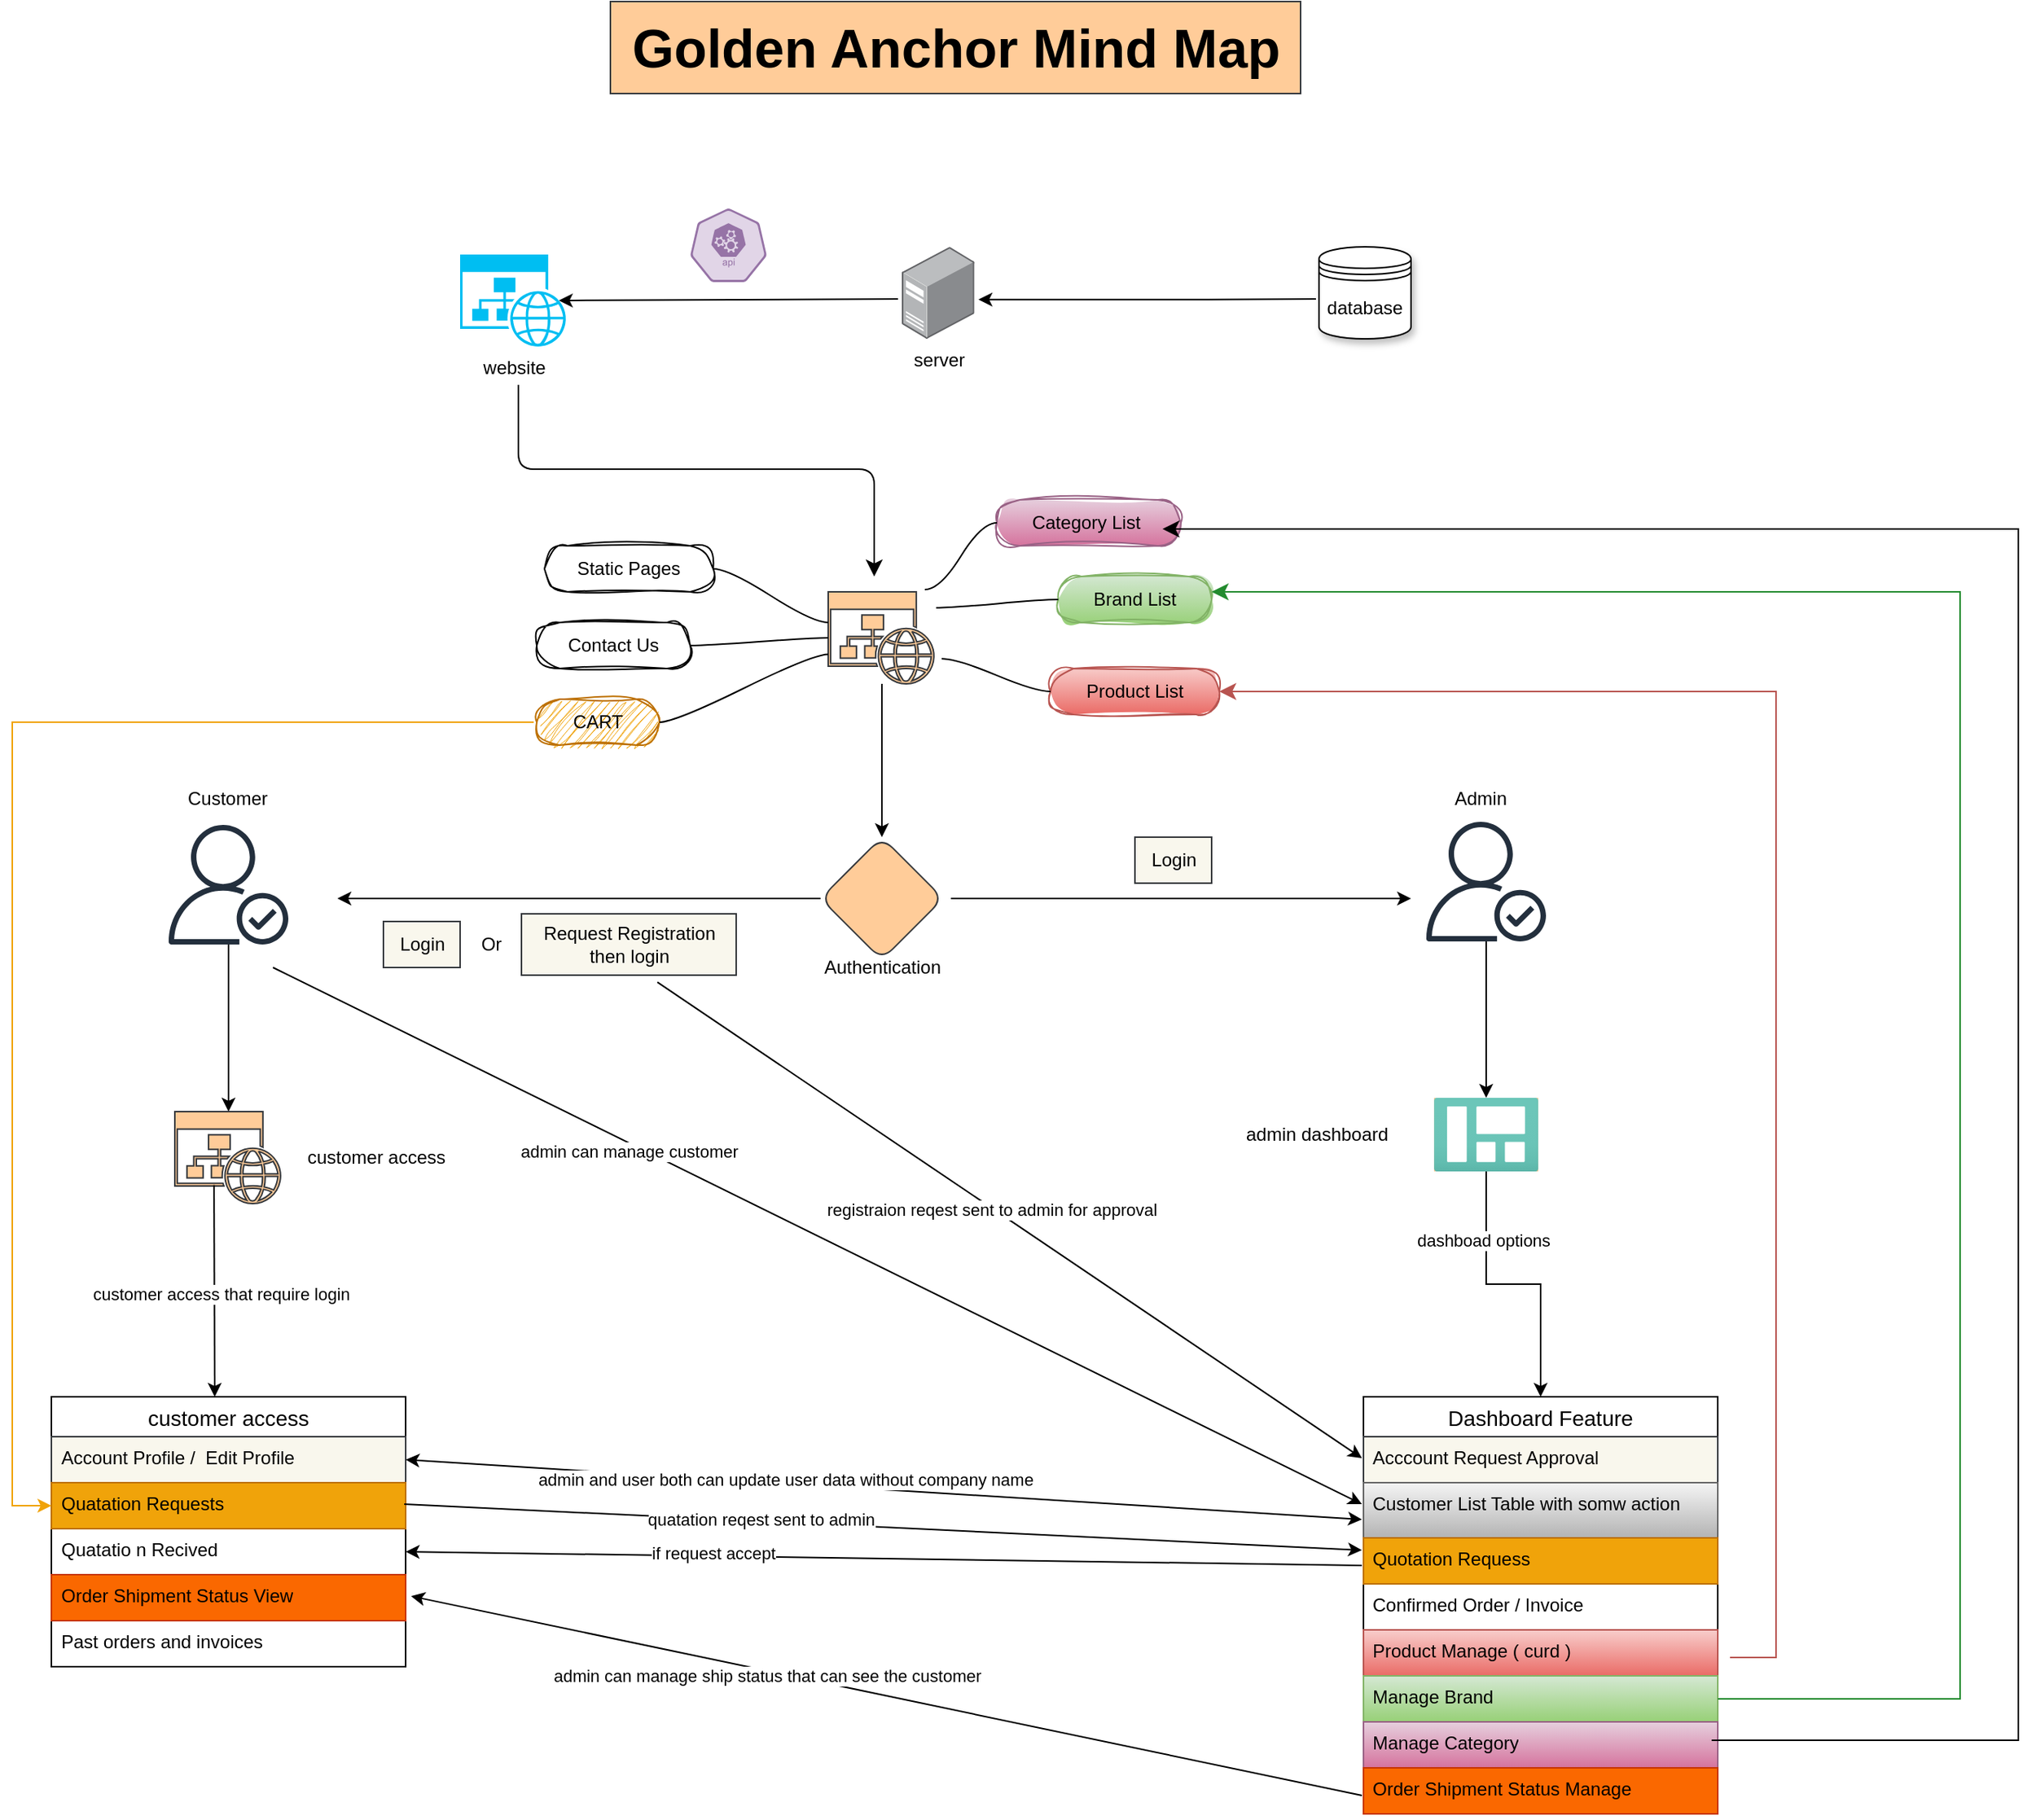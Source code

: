 <mxfile version="22.0.8" type="github">
  <diagram name="Page-1" id="X7dNlaw1ycAOgsmjk5F8">
    <mxGraphModel dx="1907" dy="1013" grid="1" gridSize="10" guides="1" tooltips="1" connect="1" arrows="1" fold="1" page="1" pageScale="1" pageWidth="850" pageHeight="1100" math="0" shadow="0">
      <root>
        <mxCell id="0" />
        <mxCell id="1" parent="0" />
        <mxCell id="vP9pcl3uwLg1Uck1mjrX-32" value="database" style="shape=datastore;whiteSpace=wrap;html=1;rounded=1;shadow=1;" vertex="1" parent="1">
          <mxGeometry x="1042" y="670" width="60" height="60" as="geometry" />
        </mxCell>
        <mxCell id="vP9pcl3uwLg1Uck1mjrX-33" value="server" style="image;points=[];aspect=fixed;html=1;align=center;shadow=0;dashed=0;image=img/lib/allied_telesis/computer_and_terminals/Server_Desktop.svg;rounded=1;" vertex="1" parent="1">
          <mxGeometry x="770" y="670" width="47.33" height="60" as="geometry" />
        </mxCell>
        <mxCell id="vP9pcl3uwLg1Uck1mjrX-34" value="" style="endArrow=classic;html=1;rounded=1;entryX=1.056;entryY=0.573;entryDx=0;entryDy=0;entryPerimeter=0;" edge="1" parent="1" target="vP9pcl3uwLg1Uck1mjrX-33">
          <mxGeometry width="50" height="50" relative="1" as="geometry">
            <mxPoint x="1040" y="704" as="sourcePoint" />
            <mxPoint x="892" y="704.41" as="targetPoint" />
            <Array as="points">
              <mxPoint x="960" y="704.41" />
            </Array>
          </mxGeometry>
        </mxCell>
        <mxCell id="vP9pcl3uwLg1Uck1mjrX-35" value="" style="html=1;dashed=0;whitespace=wrap;fillColor=#e1d5e7;strokeColor=#9673a6;points=[[0.005,0.63,0],[0.1,0.2,0],[0.9,0.2,0],[0.5,0,0],[0.995,0.63,0],[0.72,0.99,0],[0.5,1,0],[0.28,0.99,0]];verticalLabelPosition=bottom;align=center;verticalAlign=top;shape=mxgraph.kubernetes.icon;prIcon=api;rounded=1;" vertex="1" parent="1">
          <mxGeometry x="632" y="645" width="50" height="48" as="geometry" />
        </mxCell>
        <mxCell id="vP9pcl3uwLg1Uck1mjrX-36" value="" style="endArrow=classic;html=1;rounded=1;exitX=-0.053;exitY=0.567;exitDx=0;exitDy=0;exitPerimeter=0;entryX=0.92;entryY=0.5;entryDx=0;entryDy=0;entryPerimeter=0;" edge="1" parent="1" source="vP9pcl3uwLg1Uck1mjrX-33" target="vP9pcl3uwLg1Uck1mjrX-37">
          <mxGeometry width="50" height="50" relative="1" as="geometry">
            <mxPoint x="732" y="705" as="sourcePoint" />
            <mxPoint x="582" y="704.47" as="targetPoint" />
          </mxGeometry>
        </mxCell>
        <mxCell id="vP9pcl3uwLg1Uck1mjrX-37" value="website" style="verticalLabelPosition=bottom;html=1;verticalAlign=top;align=center;strokeColor=none;fillColor=#00BEF2;shape=mxgraph.azure.website_generic;pointerEvents=1;rounded=1;shadow=0;" vertex="1" parent="1">
          <mxGeometry x="482" y="675" width="70" height="60" as="geometry" />
        </mxCell>
        <mxCell id="vP9pcl3uwLg1Uck1mjrX-42" value="" style="edgeStyle=elbowEdgeStyle;elbow=vertical;endArrow=classic;html=1;curved=0;rounded=1;endSize=8;startSize=8;" edge="1" parent="1">
          <mxGeometry width="50" height="50" relative="1" as="geometry">
            <mxPoint x="520" y="760" as="sourcePoint" />
            <mxPoint x="752" y="885" as="targetPoint" />
            <Array as="points">
              <mxPoint x="622" y="815" />
            </Array>
          </mxGeometry>
        </mxCell>
        <mxCell id="vP9pcl3uwLg1Uck1mjrX-70" value="" style="edgeStyle=orthogonalEdgeStyle;rounded=1;orthogonalLoop=1;jettySize=auto;html=1;" edge="1" parent="1" source="vP9pcl3uwLg1Uck1mjrX-44" target="vP9pcl3uwLg1Uck1mjrX-69">
          <mxGeometry relative="1" as="geometry" />
        </mxCell>
        <mxCell id="vP9pcl3uwLg1Uck1mjrX-44" value="" style="verticalLabelPosition=bottom;html=1;verticalAlign=top;align=center;strokeColor=#36393d;fillColor=#ffcc99;shape=mxgraph.azure.website_generic;pointerEvents=1;rounded=1;" vertex="1" parent="1">
          <mxGeometry x="722" y="895" width="70" height="60" as="geometry" />
        </mxCell>
        <mxCell id="vP9pcl3uwLg1Uck1mjrX-45" value="Brand List" style="whiteSpace=wrap;html=1;rounded=1;arcSize=50;align=center;verticalAlign=middle;strokeWidth=1;autosize=1;spacing=4;treeFolding=1;treeMoving=1;newEdgeStyle={&quot;edgeStyle&quot;:&quot;entityRelationEdgeStyle&quot;,&quot;startArrow&quot;:&quot;none&quot;,&quot;endArrow&quot;:&quot;none&quot;,&quot;segment&quot;:10,&quot;curved&quot;:1,&quot;sourcePerimeterSpacing&quot;:0,&quot;targetPerimeterSpacing&quot;:0};sketch=1;curveFitting=1;jiggle=2;fillColor=#d5e8d4;gradientColor=#97d077;strokeColor=#82b366;" vertex="1" parent="1">
          <mxGeometry x="872" y="885" width="100" height="30" as="geometry" />
        </mxCell>
        <mxCell id="vP9pcl3uwLg1Uck1mjrX-46" value="" style="edgeStyle=entityRelationEdgeStyle;startArrow=none;endArrow=none;segment=10;curved=1;sourcePerimeterSpacing=0;targetPerimeterSpacing=0;rounded=1;exitX=1.005;exitY=0.173;exitDx=0;exitDy=0;exitPerimeter=0;" edge="1" target="vP9pcl3uwLg1Uck1mjrX-45" parent="1" source="vP9pcl3uwLg1Uck1mjrX-44">
          <mxGeometry relative="1" as="geometry">
            <mxPoint x="842" y="907" as="sourcePoint" />
            <Array as="points">
              <mxPoint x="782" y="905" />
              <mxPoint x="812" y="905" />
              <mxPoint x="802" y="907" />
            </Array>
          </mxGeometry>
        </mxCell>
        <mxCell id="vP9pcl3uwLg1Uck1mjrX-47" value="Product List" style="whiteSpace=wrap;html=1;rounded=1;arcSize=50;align=center;verticalAlign=middle;strokeWidth=1;autosize=1;spacing=4;treeFolding=1;treeMoving=1;newEdgeStyle={&quot;edgeStyle&quot;:&quot;entityRelationEdgeStyle&quot;,&quot;startArrow&quot;:&quot;none&quot;,&quot;endArrow&quot;:&quot;none&quot;,&quot;segment&quot;:10,&quot;curved&quot;:1,&quot;sourcePerimeterSpacing&quot;:0,&quot;targetPerimeterSpacing&quot;:0};sketch=1;curveFitting=1;jiggle=2;fillColor=#f8cecc;gradientColor=#ea6b66;strokeColor=#b85450;" vertex="1" parent="1">
          <mxGeometry x="867" y="945" width="110" height="30" as="geometry" />
        </mxCell>
        <mxCell id="vP9pcl3uwLg1Uck1mjrX-48" value="" style="edgeStyle=entityRelationEdgeStyle;startArrow=none;endArrow=none;segment=10;curved=1;sourcePerimeterSpacing=0;targetPerimeterSpacing=0;rounded=1;exitX=1.057;exitY=0.728;exitDx=0;exitDy=0;exitPerimeter=0;" edge="1" target="vP9pcl3uwLg1Uck1mjrX-47" parent="1" source="vP9pcl3uwLg1Uck1mjrX-44">
          <mxGeometry relative="1" as="geometry">
            <mxPoint x="842" y="967" as="sourcePoint" />
          </mxGeometry>
        </mxCell>
        <mxCell id="vP9pcl3uwLg1Uck1mjrX-49" value="Static Pages" style="whiteSpace=wrap;html=1;rounded=1;arcSize=50;align=center;verticalAlign=middle;strokeWidth=1;autosize=1;spacing=4;treeFolding=1;treeMoving=1;newEdgeStyle={&quot;edgeStyle&quot;:&quot;entityRelationEdgeStyle&quot;,&quot;startArrow&quot;:&quot;none&quot;,&quot;endArrow&quot;:&quot;none&quot;,&quot;segment&quot;:10,&quot;curved&quot;:1,&quot;sourcePerimeterSpacing&quot;:0,&quot;targetPerimeterSpacing&quot;:0};sketch=1;curveFitting=1;jiggle=2;" vertex="1" parent="1">
          <mxGeometry x="537" y="865" width="110" height="30" as="geometry" />
        </mxCell>
        <mxCell id="vP9pcl3uwLg1Uck1mjrX-50" value="" style="edgeStyle=entityRelationEdgeStyle;startArrow=none;endArrow=none;segment=10;curved=1;sourcePerimeterSpacing=0;targetPerimeterSpacing=0;rounded=1;exitX=0;exitY=0.333;exitDx=0;exitDy=0;exitPerimeter=0;" edge="1" target="vP9pcl3uwLg1Uck1mjrX-49" parent="1" source="vP9pcl3uwLg1Uck1mjrX-44">
          <mxGeometry relative="1" as="geometry">
            <mxPoint x="692" y="917.5" as="sourcePoint" />
            <Array as="points">
              <mxPoint x="712" y="915" />
              <mxPoint x="702" y="915" />
            </Array>
          </mxGeometry>
        </mxCell>
        <mxCell id="vP9pcl3uwLg1Uck1mjrX-51" value="Contact Us" style="whiteSpace=wrap;html=1;rounded=1;arcSize=50;align=center;verticalAlign=middle;strokeWidth=1;autosize=1;spacing=4;treeFolding=1;treeMoving=1;newEdgeStyle={&quot;edgeStyle&quot;:&quot;entityRelationEdgeStyle&quot;,&quot;startArrow&quot;:&quot;none&quot;,&quot;endArrow&quot;:&quot;none&quot;,&quot;segment&quot;:10,&quot;curved&quot;:1,&quot;sourcePerimeterSpacing&quot;:0,&quot;targetPerimeterSpacing&quot;:0};sketch=1;curveFitting=1;jiggle=2;" vertex="1" parent="1">
          <mxGeometry x="532" y="915" width="100" height="30" as="geometry" />
        </mxCell>
        <mxCell id="vP9pcl3uwLg1Uck1mjrX-52" value="" style="edgeStyle=entityRelationEdgeStyle;startArrow=none;endArrow=none;segment=10;curved=1;sourcePerimeterSpacing=0;targetPerimeterSpacing=0;rounded=1;exitX=0;exitY=0.5;exitDx=0;exitDy=0;exitPerimeter=0;" edge="1" target="vP9pcl3uwLg1Uck1mjrX-51" parent="1" source="vP9pcl3uwLg1Uck1mjrX-44">
          <mxGeometry relative="1" as="geometry">
            <mxPoint x="702" y="925" as="sourcePoint" />
          </mxGeometry>
        </mxCell>
        <mxCell id="vP9pcl3uwLg1Uck1mjrX-53" value="CART" style="whiteSpace=wrap;html=1;rounded=1;arcSize=50;align=center;verticalAlign=middle;strokeWidth=1;autosize=1;spacing=4;treeFolding=1;treeMoving=1;newEdgeStyle={&quot;edgeStyle&quot;:&quot;entityRelationEdgeStyle&quot;,&quot;startArrow&quot;:&quot;none&quot;,&quot;endArrow&quot;:&quot;none&quot;,&quot;segment&quot;:10,&quot;curved&quot;:1,&quot;sourcePerimeterSpacing&quot;:0,&quot;targetPerimeterSpacing&quot;:0};sketch=1;curveFitting=1;jiggle=2;fillColor=#f0a30a;fontColor=#000000;strokeColor=#BD7000;" vertex="1" parent="1">
          <mxGeometry x="532" y="965" width="80" height="30" as="geometry" />
        </mxCell>
        <mxCell id="vP9pcl3uwLg1Uck1mjrX-54" value="" style="edgeStyle=entityRelationEdgeStyle;startArrow=none;endArrow=none;segment=10;curved=1;sourcePerimeterSpacing=0;targetPerimeterSpacing=0;rounded=1;exitX=0;exitY=0.679;exitDx=0;exitDy=0;exitPerimeter=0;" edge="1" target="vP9pcl3uwLg1Uck1mjrX-53" parent="1" source="vP9pcl3uwLg1Uck1mjrX-44">
          <mxGeometry relative="1" as="geometry">
            <mxPoint x="722" y="925" as="sourcePoint" />
            <Array as="points">
              <mxPoint x="722" y="935" />
              <mxPoint x="722" y="935" />
            </Array>
          </mxGeometry>
        </mxCell>
        <mxCell id="vP9pcl3uwLg1Uck1mjrX-55" value="Category List&amp;nbsp;" style="whiteSpace=wrap;html=1;rounded=1;arcSize=50;align=center;verticalAlign=middle;strokeWidth=1;autosize=1;spacing=4;treeFolding=1;treeMoving=1;newEdgeStyle={&quot;edgeStyle&quot;:&quot;entityRelationEdgeStyle&quot;,&quot;startArrow&quot;:&quot;none&quot;,&quot;endArrow&quot;:&quot;none&quot;,&quot;segment&quot;:10,&quot;curved&quot;:1,&quot;sourcePerimeterSpacing&quot;:0,&quot;targetPerimeterSpacing&quot;:0};sketch=1;curveFitting=1;jiggle=2;fillColor=#e6d0de;gradientColor=#d5739d;strokeColor=#996185;" vertex="1" parent="1">
          <mxGeometry x="832" y="835" width="120" height="30" as="geometry" />
        </mxCell>
        <mxCell id="vP9pcl3uwLg1Uck1mjrX-56" value="" style="edgeStyle=entityRelationEdgeStyle;startArrow=none;endArrow=none;segment=10;curved=1;sourcePerimeterSpacing=0;targetPerimeterSpacing=0;rounded=1;exitX=0.9;exitY=-0.025;exitDx=0;exitDy=0;exitPerimeter=0;" edge="1" target="vP9pcl3uwLg1Uck1mjrX-55" parent="1" source="vP9pcl3uwLg1Uck1mjrX-44">
          <mxGeometry relative="1" as="geometry">
            <mxPoint x="812" y="877" as="sourcePoint" />
            <Array as="points">
              <mxPoint x="792" y="885" />
            </Array>
          </mxGeometry>
        </mxCell>
        <mxCell id="vP9pcl3uwLg1Uck1mjrX-69" value="&lt;div style=&quot;&quot;&gt;&lt;br&gt;&lt;/div&gt;" style="rhombus;whiteSpace=wrap;html=1;verticalAlign=top;fillColor=#ffcc99;strokeColor=#36393d;align=left;rounded=1;" vertex="1" parent="1">
          <mxGeometry x="717" y="1055" width="80" height="80" as="geometry" />
        </mxCell>
        <mxCell id="vP9pcl3uwLg1Uck1mjrX-75" value="Authentication" style="text;html=1;align=center;verticalAlign=middle;resizable=0;points=[];autosize=1;strokeColor=none;fillColor=none;" vertex="1" parent="1">
          <mxGeometry x="707" y="1125" width="100" height="30" as="geometry" />
        </mxCell>
        <mxCell id="vP9pcl3uwLg1Uck1mjrX-76" value="" style="endArrow=classic;html=1;rounded=0;" edge="1" parent="1">
          <mxGeometry width="50" height="50" relative="1" as="geometry">
            <mxPoint x="802" y="1095" as="sourcePoint" />
            <mxPoint x="1102" y="1095" as="targetPoint" />
          </mxGeometry>
        </mxCell>
        <mxCell id="vP9pcl3uwLg1Uck1mjrX-77" value="" style="endArrow=classic;html=1;rounded=0;exitX=0;exitY=0.5;exitDx=0;exitDy=0;" edge="1" parent="1" source="vP9pcl3uwLg1Uck1mjrX-69">
          <mxGeometry width="50" height="50" relative="1" as="geometry">
            <mxPoint x="712" y="1095" as="sourcePoint" />
            <mxPoint x="402" y="1095" as="targetPoint" />
          </mxGeometry>
        </mxCell>
        <mxCell id="vP9pcl3uwLg1Uck1mjrX-85" value="" style="edgeStyle=orthogonalEdgeStyle;rounded=0;orthogonalLoop=1;jettySize=auto;html=1;" edge="1" parent="1" source="vP9pcl3uwLg1Uck1mjrX-78" target="vP9pcl3uwLg1Uck1mjrX-84">
          <mxGeometry relative="1" as="geometry" />
        </mxCell>
        <mxCell id="vP9pcl3uwLg1Uck1mjrX-78" value="" style="outlineConnect=0;fontColor=#232F3E;gradientColor=none;fillColor=#232F3D;strokeColor=none;dashed=0;verticalLabelPosition=bottom;verticalAlign=top;align=center;html=1;fontSize=12;fontStyle=0;aspect=fixed;pointerEvents=1;shape=mxgraph.aws4.authenticated_user;" vertex="1" parent="1">
          <mxGeometry x="1112" y="1045" width="78" height="78" as="geometry" />
        </mxCell>
        <mxCell id="vP9pcl3uwLg1Uck1mjrX-96" value="" style="edgeStyle=orthogonalEdgeStyle;rounded=0;orthogonalLoop=1;jettySize=auto;html=1;" edge="1" parent="1" source="vP9pcl3uwLg1Uck1mjrX-79" target="vP9pcl3uwLg1Uck1mjrX-95">
          <mxGeometry relative="1" as="geometry" />
        </mxCell>
        <mxCell id="vP9pcl3uwLg1Uck1mjrX-79" value="" style="sketch=0;outlineConnect=0;fillColor=#cce5ff;strokeColor=#36393d;dashed=0;verticalLabelPosition=bottom;verticalAlign=top;align=center;html=1;fontSize=12;fontStyle=0;aspect=fixed;pointerEvents=1;shape=mxgraph.aws4.authenticated_user;" vertex="1" parent="1">
          <mxGeometry x="292" y="1047" width="78" height="78" as="geometry" />
        </mxCell>
        <mxCell id="vP9pcl3uwLg1Uck1mjrX-83" value="Login" style="text;html=1;align=center;verticalAlign=middle;resizable=0;points=[];autosize=1;strokeColor=#36393d;fillColor=#f9f7ed;" vertex="1" parent="1">
          <mxGeometry x="922" y="1055" width="50" height="30" as="geometry" />
        </mxCell>
        <mxCell id="vP9pcl3uwLg1Uck1mjrX-94" value="" style="edgeStyle=orthogonalEdgeStyle;rounded=0;orthogonalLoop=1;jettySize=auto;html=1;entryX=0.5;entryY=0;entryDx=0;entryDy=0;" edge="1" parent="1" source="vP9pcl3uwLg1Uck1mjrX-84" target="vP9pcl3uwLg1Uck1mjrX-100">
          <mxGeometry relative="1" as="geometry">
            <mxPoint x="1001" y="1355" as="targetPoint" />
          </mxGeometry>
        </mxCell>
        <mxCell id="vP9pcl3uwLg1Uck1mjrX-164" value="dashboad options" style="edgeLabel;html=1;align=center;verticalAlign=middle;resizable=0;points=[];" vertex="1" connectable="0" parent="vP9pcl3uwLg1Uck1mjrX-94">
          <mxGeometry x="-0.515" y="-2" relative="1" as="geometry">
            <mxPoint as="offset" />
          </mxGeometry>
        </mxCell>
        <mxCell id="vP9pcl3uwLg1Uck1mjrX-84" value="" style="image;aspect=fixed;html=1;points=[];align=center;fontSize=12;image=img/lib/azure2/general/Dashboard.svg;imageBackground=#ffcc99;fillStyle=solid;" vertex="1" parent="1">
          <mxGeometry x="1117" y="1225" width="68" height="48" as="geometry" />
        </mxCell>
        <mxCell id="vP9pcl3uwLg1Uck1mjrX-86" value="Admin" style="text;html=1;align=center;verticalAlign=middle;resizable=0;points=[];autosize=1;strokeColor=none;fillColor=none;" vertex="1" parent="1">
          <mxGeometry x="1117" y="1015" width="60" height="30" as="geometry" />
        </mxCell>
        <mxCell id="vP9pcl3uwLg1Uck1mjrX-87" value="Customer" style="text;html=1;align=center;verticalAlign=middle;resizable=0;points=[];autosize=1;strokeColor=none;fillColor=none;" vertex="1" parent="1">
          <mxGeometry x="290" y="1015" width="80" height="30" as="geometry" />
        </mxCell>
        <mxCell id="vP9pcl3uwLg1Uck1mjrX-88" value="admin dashboard&amp;nbsp;" style="text;html=1;align=center;verticalAlign=middle;resizable=0;points=[];autosize=1;strokeColor=none;fillColor=none;" vertex="1" parent="1">
          <mxGeometry x="982" y="1234" width="120" height="30" as="geometry" />
        </mxCell>
        <mxCell id="vP9pcl3uwLg1Uck1mjrX-95" value="" style="verticalLabelPosition=bottom;html=1;verticalAlign=top;align=center;strokeColor=#36393d;fillColor=#ffcc99;shape=mxgraph.azure.website_generic;pointerEvents=1;rounded=1;" vertex="1" parent="1">
          <mxGeometry x="296" y="1234" width="70" height="60" as="geometry" />
        </mxCell>
        <mxCell id="vP9pcl3uwLg1Uck1mjrX-97" value="customer access" style="text;html=1;align=center;verticalAlign=middle;resizable=0;points=[];autosize=1;strokeColor=none;fillColor=none;" vertex="1" parent="1">
          <mxGeometry x="372" y="1249" width="110" height="30" as="geometry" />
        </mxCell>
        <mxCell id="vP9pcl3uwLg1Uck1mjrX-99" value="Golden Anchor Mind Map" style="text;html=1;align=center;verticalAlign=middle;resizable=0;points=[];autosize=1;strokeColor=#36393d;fillColor=#ffcc99;fontSize=35;fontStyle=1" vertex="1" parent="1">
          <mxGeometry x="580" y="510" width="450" height="60" as="geometry" />
        </mxCell>
        <mxCell id="vP9pcl3uwLg1Uck1mjrX-100" value="Dashboard Feature" style="swimlane;fontStyle=0;childLayout=stackLayout;horizontal=1;startSize=26;horizontalStack=0;resizeParent=1;resizeParentMax=0;resizeLast=0;collapsible=1;marginBottom=0;align=center;fontSize=14;" vertex="1" parent="1">
          <mxGeometry x="1071" y="1420" width="231" height="272" as="geometry">
            <mxRectangle x="609" y="930" width="60" height="30" as="alternateBounds" />
          </mxGeometry>
        </mxCell>
        <mxCell id="vP9pcl3uwLg1Uck1mjrX-101" value="Acccount Request Approval" style="text;strokeColor=#36393d;fillColor=#f9f7ed;spacingLeft=4;spacingRight=4;overflow=hidden;rotatable=0;points=[[0,0.5],[1,0.5]];portConstraint=eastwest;fontSize=12;whiteSpace=wrap;html=1;" vertex="1" parent="vP9pcl3uwLg1Uck1mjrX-100">
          <mxGeometry y="26" width="231" height="30" as="geometry" />
        </mxCell>
        <mxCell id="vP9pcl3uwLg1Uck1mjrX-102" value="Customer List Table with somw action&amp;nbsp;" style="text;strokeColor=#666666;fillColor=#f5f5f5;spacingLeft=4;spacingRight=4;overflow=hidden;rotatable=0;points=[[0,0.5],[1,0.5]];portConstraint=eastwest;fontSize=12;whiteSpace=wrap;html=1;gradientColor=#b3b3b3;" vertex="1" parent="vP9pcl3uwLg1Uck1mjrX-100">
          <mxGeometry y="56" width="231" height="36" as="geometry" />
        </mxCell>
        <mxCell id="vP9pcl3uwLg1Uck1mjrX-103" value="Quotation Requess&amp;nbsp;" style="text;strokeColor=#BD7000;fillColor=#f0a30a;spacingLeft=4;spacingRight=4;overflow=hidden;rotatable=0;points=[[0,0.5],[1,0.5]];portConstraint=eastwest;fontSize=12;whiteSpace=wrap;html=1;fontColor=#000000;" vertex="1" parent="vP9pcl3uwLg1Uck1mjrX-100">
          <mxGeometry y="92" width="231" height="30" as="geometry" />
        </mxCell>
        <mxCell id="vP9pcl3uwLg1Uck1mjrX-117" value="Confirmed Order / Invoice" style="text;strokeColor=none;fillColor=none;spacingLeft=4;spacingRight=4;overflow=hidden;rotatable=0;points=[[0,0.5],[1,0.5]];portConstraint=eastwest;fontSize=12;whiteSpace=wrap;html=1;" vertex="1" parent="vP9pcl3uwLg1Uck1mjrX-100">
          <mxGeometry y="122" width="231" height="30" as="geometry" />
        </mxCell>
        <mxCell id="vP9pcl3uwLg1Uck1mjrX-118" value="Product Manage ( curd )&amp;nbsp;" style="text;strokeColor=#b85450;fillColor=#f8cecc;spacingLeft=4;spacingRight=4;overflow=hidden;rotatable=0;points=[[0,0.5],[1,0.5]];portConstraint=eastwest;fontSize=12;whiteSpace=wrap;html=1;gradientColor=#ea6b66;" vertex="1" parent="vP9pcl3uwLg1Uck1mjrX-100">
          <mxGeometry y="152" width="231" height="30" as="geometry" />
        </mxCell>
        <mxCell id="vP9pcl3uwLg1Uck1mjrX-119" value="Manage Brand&lt;br&gt;" style="text;strokeColor=#82b366;fillColor=#d5e8d4;spacingLeft=4;spacingRight=4;overflow=hidden;rotatable=0;points=[[0,0.5],[1,0.5]];portConstraint=eastwest;fontSize=12;whiteSpace=wrap;html=1;gradientColor=#97d077;" vertex="1" parent="vP9pcl3uwLg1Uck1mjrX-100">
          <mxGeometry y="182" width="231" height="30" as="geometry" />
        </mxCell>
        <mxCell id="vP9pcl3uwLg1Uck1mjrX-122" value="Manage Category" style="text;strokeColor=#996185;fillColor=#e6d0de;spacingLeft=4;spacingRight=4;overflow=hidden;rotatable=0;points=[[0,0.5],[1,0.5]];portConstraint=eastwest;fontSize=12;whiteSpace=wrap;html=1;gradientColor=#d5739d;" vertex="1" parent="vP9pcl3uwLg1Uck1mjrX-100">
          <mxGeometry y="212" width="231" height="30" as="geometry" />
        </mxCell>
        <mxCell id="vP9pcl3uwLg1Uck1mjrX-120" value="Order Shipment Status Manage" style="text;strokeColor=#C73500;fillColor=#fa6800;spacingLeft=4;spacingRight=4;overflow=hidden;rotatable=0;points=[[0,0.5],[1,0.5]];portConstraint=eastwest;fontSize=12;whiteSpace=wrap;html=1;fontColor=#000000;" vertex="1" parent="vP9pcl3uwLg1Uck1mjrX-100">
          <mxGeometry y="242" width="231" height="30" as="geometry" />
        </mxCell>
        <mxCell id="vP9pcl3uwLg1Uck1mjrX-105" value="Login" style="text;html=1;align=center;verticalAlign=middle;resizable=0;points=[];autosize=1;strokeColor=#36393d;fillColor=#f9f7ed;rotation=0;" vertex="1" parent="1">
          <mxGeometry x="432" y="1110" width="50" height="30" as="geometry" />
        </mxCell>
        <mxCell id="vP9pcl3uwLg1Uck1mjrX-106" value="Request Registration&lt;br&gt;then login" style="text;html=1;align=center;verticalAlign=middle;resizable=0;points=[];autosize=1;fillColor=#f9f7ed;strokeColor=#36393d;" vertex="1" parent="1">
          <mxGeometry x="522" y="1105" width="140" height="40" as="geometry" />
        </mxCell>
        <mxCell id="vP9pcl3uwLg1Uck1mjrX-107" value="Or" style="text;html=1;align=center;verticalAlign=middle;resizable=0;points=[];autosize=1;strokeColor=none;fillColor=none;" vertex="1" parent="1">
          <mxGeometry x="482" y="1110" width="40" height="30" as="geometry" />
        </mxCell>
        <mxCell id="vP9pcl3uwLg1Uck1mjrX-115" value="" style="endArrow=classic;html=1;rounded=0;exitX=0.633;exitY=1.114;exitDx=0;exitDy=0;exitPerimeter=0;" edge="1" parent="1" source="vP9pcl3uwLg1Uck1mjrX-106">
          <mxGeometry width="50" height="50" relative="1" as="geometry">
            <mxPoint x="680" y="1280" as="sourcePoint" />
            <mxPoint x="1070" y="1460" as="targetPoint" />
          </mxGeometry>
        </mxCell>
        <mxCell id="vP9pcl3uwLg1Uck1mjrX-162" value="registraion reqest sent to admin for approval&amp;nbsp;" style="edgeLabel;html=1;align=center;verticalAlign=middle;resizable=0;points=[];" vertex="1" connectable="0" parent="vP9pcl3uwLg1Uck1mjrX-115">
          <mxGeometry x="-0.106" y="2" relative="1" as="geometry">
            <mxPoint x="13" y="11" as="offset" />
          </mxGeometry>
        </mxCell>
        <mxCell id="vP9pcl3uwLg1Uck1mjrX-116" value="" style="endArrow=classic;html=1;rounded=0;" edge="1" parent="1">
          <mxGeometry width="50" height="50" relative="1" as="geometry">
            <mxPoint x="360" y="1140" as="sourcePoint" />
            <mxPoint x="1070" y="1490" as="targetPoint" />
          </mxGeometry>
        </mxCell>
        <mxCell id="vP9pcl3uwLg1Uck1mjrX-163" value="admin can manage customer" style="edgeLabel;html=1;align=center;verticalAlign=middle;resizable=0;points=[];" vertex="1" connectable="0" parent="vP9pcl3uwLg1Uck1mjrX-116">
          <mxGeometry x="-0.028" y="2" relative="1" as="geometry">
            <mxPoint x="-114" y="-48" as="offset" />
          </mxGeometry>
        </mxCell>
        <mxCell id="vP9pcl3uwLg1Uck1mjrX-133" value="" style="edgeStyle=entityRelationEdgeStyle;endArrow=classic;html=1;rounded=0;endSize=8;startSize=8;entryX=1;entryY=0.5;entryDx=0;entryDy=0;fillColor=#f8cecc;strokeColor=#b85450;gradientColor=#ea6b66;" edge="1" parent="1" target="vP9pcl3uwLg1Uck1mjrX-47">
          <mxGeometry width="50" height="50" relative="1" as="geometry">
            <mxPoint x="1310" y="1590" as="sourcePoint" />
            <mxPoint x="1270" y="920" as="targetPoint" />
            <Array as="points">
              <mxPoint x="1360" y="1280" />
              <mxPoint x="1350" y="1220" />
              <mxPoint x="1360" y="1270" />
              <mxPoint x="1390" y="1270" />
              <mxPoint x="1360" y="1270" />
              <mxPoint x="1200" y="960" />
              <mxPoint x="1370" y="1270" />
            </Array>
          </mxGeometry>
        </mxCell>
        <mxCell id="vP9pcl3uwLg1Uck1mjrX-137" value="" style="edgeStyle=elbowEdgeStyle;elbow=horizontal;endArrow=classic;html=1;curved=0;rounded=0;endSize=8;startSize=8;exitX=1;exitY=0.5;exitDx=0;exitDy=0;" edge="1" parent="1">
          <mxGeometry width="50" height="50" relative="1" as="geometry">
            <mxPoint x="1298" y="1644" as="sourcePoint" />
            <mxPoint x="940" y="854.0" as="targetPoint" />
            <Array as="points">
              <mxPoint x="1498" y="1504" />
            </Array>
          </mxGeometry>
        </mxCell>
        <mxCell id="vP9pcl3uwLg1Uck1mjrX-139" value="" style="edgeStyle=elbowEdgeStyle;elbow=horizontal;endArrow=classic;html=1;curved=0;rounded=0;endSize=8;startSize=8;exitX=1;exitY=0.5;exitDx=0;exitDy=0;strokeColor=#238b2f;" edge="1" parent="1" source="vP9pcl3uwLg1Uck1mjrX-119">
          <mxGeometry width="50" height="50" relative="1" as="geometry">
            <mxPoint x="1330" y="1685" as="sourcePoint" />
            <mxPoint x="972" y="895.0" as="targetPoint" />
            <Array as="points">
              <mxPoint x="1460" y="1280" />
            </Array>
          </mxGeometry>
        </mxCell>
        <mxCell id="vP9pcl3uwLg1Uck1mjrX-140" value="customer access" style="swimlane;fontStyle=0;childLayout=stackLayout;horizontal=1;startSize=26;horizontalStack=0;resizeParent=1;resizeParentMax=0;resizeLast=0;collapsible=1;marginBottom=0;align=center;fontSize=14;" vertex="1" parent="1">
          <mxGeometry x="215.5" y="1420" width="231" height="176" as="geometry">
            <mxRectangle x="609" y="930" width="60" height="30" as="alternateBounds" />
          </mxGeometry>
        </mxCell>
        <mxCell id="vP9pcl3uwLg1Uck1mjrX-141" value="Account Profile /&amp;nbsp; Edit Profile" style="text;strokeColor=#36393d;fillColor=#f9f7ed;spacingLeft=4;spacingRight=4;overflow=hidden;rotatable=0;points=[[0,0.5],[1,0.5]];portConstraint=eastwest;fontSize=12;whiteSpace=wrap;html=1;" vertex="1" parent="vP9pcl3uwLg1Uck1mjrX-140">
          <mxGeometry y="26" width="231" height="30" as="geometry" />
        </mxCell>
        <mxCell id="vP9pcl3uwLg1Uck1mjrX-143" value="Quatation Requests" style="text;strokeColor=#BD7000;fillColor=#f0a30a;spacingLeft=4;spacingRight=4;overflow=hidden;rotatable=0;points=[[0,0.5],[1,0.5]];portConstraint=eastwest;fontSize=12;whiteSpace=wrap;html=1;fontColor=#000000;" vertex="1" parent="vP9pcl3uwLg1Uck1mjrX-140">
          <mxGeometry y="56" width="231" height="30" as="geometry" />
        </mxCell>
        <mxCell id="vP9pcl3uwLg1Uck1mjrX-144" value="Quatatio n Recived" style="text;strokeColor=none;fillColor=none;spacingLeft=4;spacingRight=4;overflow=hidden;rotatable=0;points=[[0,0.5],[1,0.5]];portConstraint=eastwest;fontSize=12;whiteSpace=wrap;html=1;" vertex="1" parent="vP9pcl3uwLg1Uck1mjrX-140">
          <mxGeometry y="86" width="231" height="30" as="geometry" />
        </mxCell>
        <mxCell id="vP9pcl3uwLg1Uck1mjrX-148" value="Order Shipment Status View" style="text;strokeColor=#C73500;fillColor=#fa6800;spacingLeft=4;spacingRight=4;overflow=hidden;rotatable=0;points=[[0,0.5],[1,0.5]];portConstraint=eastwest;fontSize=12;whiteSpace=wrap;html=1;fontColor=#000000;" vertex="1" parent="vP9pcl3uwLg1Uck1mjrX-140">
          <mxGeometry y="116" width="231" height="30" as="geometry" />
        </mxCell>
        <mxCell id="vP9pcl3uwLg1Uck1mjrX-172" value="Past orders and invoices" style="text;spacingLeft=4;spacingRight=4;overflow=hidden;rotatable=0;points=[[0,0.5],[1,0.5]];portConstraint=eastwest;fontSize=12;whiteSpace=wrap;html=1;" vertex="1" parent="vP9pcl3uwLg1Uck1mjrX-140">
          <mxGeometry y="146" width="231" height="30" as="geometry" />
        </mxCell>
        <mxCell id="vP9pcl3uwLg1Uck1mjrX-151" value="" style="endArrow=classic;startArrow=classic;html=1;rounded=0;exitX=1;exitY=0.5;exitDx=0;exitDy=0;" edge="1" parent="1" source="vP9pcl3uwLg1Uck1mjrX-141">
          <mxGeometry width="50" height="50" relative="1" as="geometry">
            <mxPoint x="570" y="1480" as="sourcePoint" />
            <mxPoint x="1070" y="1500" as="targetPoint" />
          </mxGeometry>
        </mxCell>
        <mxCell id="vP9pcl3uwLg1Uck1mjrX-161" value="admin and user both can update user data without company name" style="edgeLabel;html=1;align=center;verticalAlign=middle;resizable=0;points=[];" vertex="1" connectable="0" parent="vP9pcl3uwLg1Uck1mjrX-151">
          <mxGeometry x="-0.206" y="3" relative="1" as="geometry">
            <mxPoint as="offset" />
          </mxGeometry>
        </mxCell>
        <mxCell id="vP9pcl3uwLg1Uck1mjrX-155" value="" style="endArrow=classic;html=1;rounded=0;exitX=0;exitY=0.5;exitDx=0;exitDy=0;entryX=0;entryY=0.5;entryDx=0;entryDy=0;strokeColor=#f0a30a;" edge="1" parent="1" target="vP9pcl3uwLg1Uck1mjrX-143">
          <mxGeometry width="50" height="50" relative="1" as="geometry">
            <mxPoint x="530" y="980" as="sourcePoint" />
            <mxPoint x="210" y="1510" as="targetPoint" />
            <Array as="points">
              <mxPoint x="190" y="980" />
              <mxPoint x="190" y="1491" />
            </Array>
          </mxGeometry>
        </mxCell>
        <mxCell id="vP9pcl3uwLg1Uck1mjrX-157" value="" style="endArrow=classic;html=1;rounded=0;exitX=0.996;exitY=0.467;exitDx=0;exitDy=0;exitPerimeter=0;" edge="1" parent="1" source="vP9pcl3uwLg1Uck1mjrX-143">
          <mxGeometry width="50" height="50" relative="1" as="geometry">
            <mxPoint x="500" y="1490" as="sourcePoint" />
            <mxPoint x="1070" y="1520" as="targetPoint" />
          </mxGeometry>
        </mxCell>
        <mxCell id="vP9pcl3uwLg1Uck1mjrX-160" value="quatation reqest sent to admin" style="edgeLabel;html=1;align=center;verticalAlign=middle;resizable=0;points=[];" vertex="1" connectable="0" parent="vP9pcl3uwLg1Uck1mjrX-157">
          <mxGeometry x="-0.257" y="1" relative="1" as="geometry">
            <mxPoint as="offset" />
          </mxGeometry>
        </mxCell>
        <mxCell id="vP9pcl3uwLg1Uck1mjrX-158" value="" style="endArrow=classic;html=1;rounded=0;exitX=1;exitY=0.5;exitDx=0;exitDy=0;entryX=1;entryY=0.5;entryDx=0;entryDy=0;" edge="1" parent="1" target="vP9pcl3uwLg1Uck1mjrX-144">
          <mxGeometry width="50" height="50" relative="1" as="geometry">
            <mxPoint x="1070" y="1530" as="sourcePoint" />
            <mxPoint x="790" y="1540" as="targetPoint" />
          </mxGeometry>
        </mxCell>
        <mxCell id="vP9pcl3uwLg1Uck1mjrX-159" value="if request accept" style="edgeLabel;html=1;align=center;verticalAlign=middle;resizable=0;points=[];" vertex="1" connectable="0" parent="vP9pcl3uwLg1Uck1mjrX-158">
          <mxGeometry x="0.892" y="-1" relative="1" as="geometry">
            <mxPoint x="167" y="1" as="offset" />
          </mxGeometry>
        </mxCell>
        <mxCell id="vP9pcl3uwLg1Uck1mjrX-167" value="" style="endArrow=classic;html=1;rounded=0;exitX=0.365;exitY=0.797;exitDx=0;exitDy=0;exitPerimeter=0;" edge="1" parent="1" source="vP9pcl3uwLg1Uck1mjrX-95">
          <mxGeometry width="50" height="50" relative="1" as="geometry">
            <mxPoint x="317" y="1300" as="sourcePoint" />
            <mxPoint x="322" y="1420" as="targetPoint" />
          </mxGeometry>
        </mxCell>
        <mxCell id="vP9pcl3uwLg1Uck1mjrX-168" value="customer access that require login" style="edgeLabel;html=1;align=center;verticalAlign=middle;resizable=0;points=[];" vertex="1" connectable="0" parent="vP9pcl3uwLg1Uck1mjrX-167">
          <mxGeometry x="0.041" y="4" relative="1" as="geometry">
            <mxPoint y="-1" as="offset" />
          </mxGeometry>
        </mxCell>
        <mxCell id="vP9pcl3uwLg1Uck1mjrX-169" value="" style="endArrow=classic;html=1;rounded=0;" edge="1" parent="1">
          <mxGeometry width="50" height="50" relative="1" as="geometry">
            <mxPoint x="1070" y="1680" as="sourcePoint" />
            <mxPoint x="450" y="1550" as="targetPoint" />
          </mxGeometry>
        </mxCell>
        <mxCell id="vP9pcl3uwLg1Uck1mjrX-171" value="admin can manage ship status that can see the customer" style="edgeLabel;html=1;align=center;verticalAlign=middle;resizable=0;points=[];" vertex="1" connectable="0" parent="vP9pcl3uwLg1Uck1mjrX-169">
          <mxGeometry x="0.291" y="-1" relative="1" as="geometry">
            <mxPoint x="12" y="7" as="offset" />
          </mxGeometry>
        </mxCell>
      </root>
    </mxGraphModel>
  </diagram>
</mxfile>
